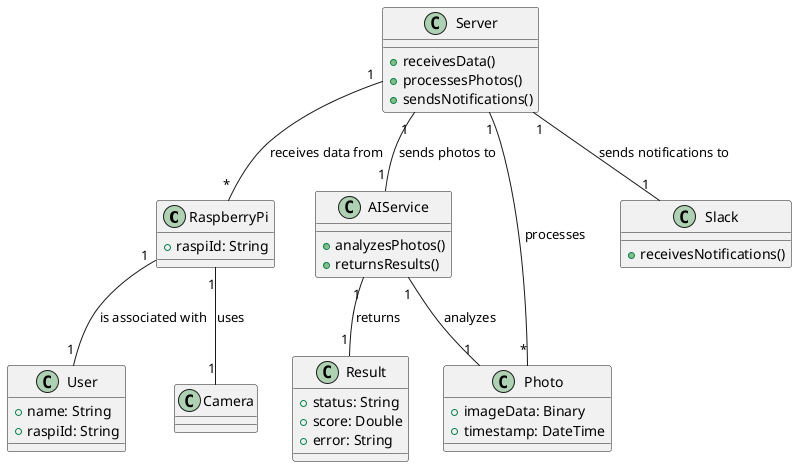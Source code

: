 @startuml
' クラス図: ラズパイ、サーバ、AIサービス、Slackの関係を表現

class RaspberryPi {
    + raspiId: String
}

class Camera {
}

RaspberryPi "1" -- "1" Camera : uses

class Server {
    + receivesData()
    + processesPhotos()
    + sendsNotifications()
}

class AIService {
    + analyzesPhotos()
    + returnsResults()
}

Server "1" -- "*" RaspberryPi : receives data from
Server "1" -- "1" AIService : sends photos to

class Photo {
    + imageData: Binary
    + timestamp: DateTime
}

class Result {
    + status: String
    + score: Double
    + error: String
}

class User {
    + name: String
    + raspiId: String
}

Server "1" -- "*" Photo : processes
AIService "1" -- "1" Photo : analyzes
AIService "1" -- "1" Result : returns
RaspberryPi "1" -- "1" User : is associated with

class Slack {
    + receivesNotifications()
}

Server "1" -- "1" Slack : sends notifications to
@enduml
